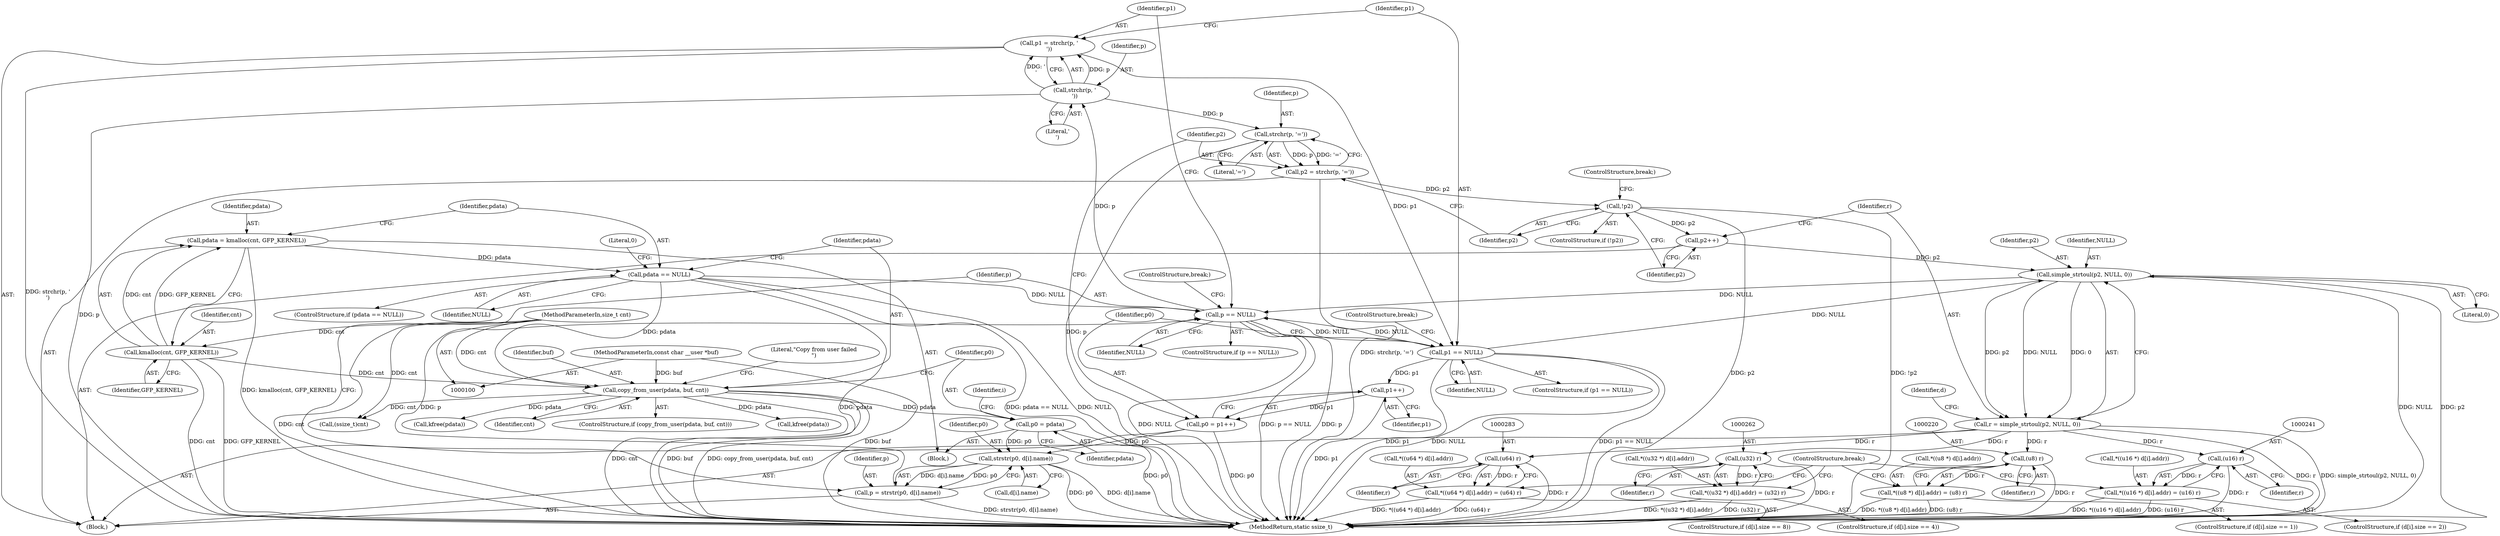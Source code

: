 digraph "1_linux_a497e47d4aec37aaf8f13509f3ef3d1f6a717d88@API" {
"1000171" [label="(Call,p1 = strchr(p, '\n'))"];
"1000173" [label="(Call,strchr(p, '\n'))"];
"1000167" [label="(Call,p == NULL)"];
"1000157" [label="(Call,p = strstr(p0, d[i].name))"];
"1000159" [label="(Call,strstr(p0, d[i].name))"];
"1000181" [label="(Call,p0 = p1++)"];
"1000183" [label="(Call,p1++)"];
"1000177" [label="(Call,p1 == NULL)"];
"1000171" [label="(Call,p1 = strchr(p, '\n'))"];
"1000142" [label="(Call,p0 = pdata)"];
"1000131" [label="(Call,copy_from_user(pdata, buf, cnt))"];
"1000125" [label="(Call,pdata == NULL)"];
"1000119" [label="(Call,pdata = kmalloc(cnt, GFP_KERNEL))"];
"1000121" [label="(Call,kmalloc(cnt, GFP_KERNEL))"];
"1000103" [label="(MethodParameterIn,size_t cnt)"];
"1000102" [label="(MethodParameterIn,const char __user *buf)"];
"1000198" [label="(Call,simple_strtoul(p2, NULL, 0))"];
"1000194" [label="(Call,p2++)"];
"1000191" [label="(Call,!p2)"];
"1000185" [label="(Call,p2 = strchr(p, '='))"];
"1000187" [label="(Call,strchr(p, '='))"];
"1000196" [label="(Call,r = simple_strtoul(p2, NULL, 0))"];
"1000219" [label="(Call,(u8) r)"];
"1000210" [label="(Call,*((u8 *) d[i].addr) = (u8) r)"];
"1000240" [label="(Call,(u16) r)"];
"1000231" [label="(Call,*((u16 *) d[i].addr) = (u16) r)"];
"1000261" [label="(Call,(u32) r)"];
"1000252" [label="(Call,*((u32 *) d[i].addr) = (u32) r)"];
"1000282" [label="(Call,(u64) r)"];
"1000273" [label="(Call,*((u64 *) d[i].addr) = (u64) r)"];
"1000175" [label="(Literal,'\n')"];
"1000143" [label="(Identifier,p0)"];
"1000180" [label="(ControlStructure,break;)"];
"1000161" [label="(Call,d[i].name)"];
"1000169" [label="(Identifier,NULL)"];
"1000119" [label="(Call,pdata = kmalloc(cnt, GFP_KERNEL))"];
"1000159" [label="(Call,strstr(p0, d[i].name))"];
"1000133" [label="(Identifier,buf)"];
"1000191" [label="(Call,!p2)"];
"1000210" [label="(Call,*((u8 *) d[i].addr) = (u8) r)"];
"1000177" [label="(Call,p1 == NULL)"];
"1000183" [label="(Call,p1++)"];
"1000194" [label="(Call,p2++)"];
"1000120" [label="(Identifier,pdata)"];
"1000134" [label="(Identifier,cnt)"];
"1000253" [label="(Call,*((u32 *) d[i].addr))"];
"1000190" [label="(ControlStructure,if (!p2))"];
"1000102" [label="(MethodParameterIn,const char __user *buf)"];
"1000274" [label="(Call,*((u64 *) d[i].addr))"];
"1000273" [label="(Call,*((u64 *) d[i].addr) = (u64) r)"];
"1000197" [label="(Identifier,r)"];
"1000242" [label="(Identifier,r)"];
"1000196" [label="(Call,r = simple_strtoul(p2, NULL, 0))"];
"1000187" [label="(Call,strchr(p, '='))"];
"1000127" [label="(Identifier,NULL)"];
"1000261" [label="(Call,(u32) r)"];
"1000122" [label="(Identifier,cnt)"];
"1000181" [label="(Call,p0 = p1++)"];
"1000206" [label="(Identifier,d)"];
"1000121" [label="(Call,kmalloc(cnt, GFP_KERNEL))"];
"1000131" [label="(Call,copy_from_user(pdata, buf, cnt))"];
"1000284" [label="(Identifier,r)"];
"1000156" [label="(Block,)"];
"1000167" [label="(Call,p == NULL)"];
"1000198" [label="(Call,simple_strtoul(p2, NULL, 0))"];
"1000265" [label="(ControlStructure,if (d[i].size == 8))"];
"1000126" [label="(Identifier,pdata)"];
"1000232" [label="(Call,*((u16 *) d[i].addr))"];
"1000168" [label="(Identifier,p)"];
"1000172" [label="(Identifier,p1)"];
"1000186" [label="(Identifier,p2)"];
"1000142" [label="(Call,p0 = pdata)"];
"1000263" [label="(Identifier,r)"];
"1000231" [label="(Call,*((u16 *) d[i].addr) = (u16) r)"];
"1000166" [label="(ControlStructure,if (p == NULL))"];
"1000244" [label="(ControlStructure,if (d[i].size == 4))"];
"1000144" [label="(Identifier,pdata)"];
"1000282" [label="(Call,(u64) r)"];
"1000285" [label="(ControlStructure,break;)"];
"1000130" [label="(ControlStructure,if (copy_from_user(pdata, buf, cnt)))"];
"1000287" [label="(Call,kfree(pdata))"];
"1000185" [label="(Call,p2 = strchr(p, '='))"];
"1000125" [label="(Call,pdata == NULL)"];
"1000182" [label="(Identifier,p0)"];
"1000223" [label="(ControlStructure,if (d[i].size == 2))"];
"1000189" [label="(Literal,'=')"];
"1000173" [label="(Call,strchr(p, '\n'))"];
"1000147" [label="(Identifier,i)"];
"1000195" [label="(Identifier,p2)"];
"1000192" [label="(Identifier,p2)"];
"1000123" [label="(Identifier,GFP_KERNEL)"];
"1000199" [label="(Identifier,p2)"];
"1000158" [label="(Identifier,p)"];
"1000240" [label="(Call,(u16) r)"];
"1000293" [label="(MethodReturn,static ssize_t)"];
"1000202" [label="(ControlStructure,if (d[i].size == 1))"];
"1000219" [label="(Call,(u8) r)"];
"1000201" [label="(Literal,0)"];
"1000211" [label="(Call,*((u8 *) d[i].addr))"];
"1000132" [label="(Identifier,pdata)"];
"1000105" [label="(Block,)"];
"1000184" [label="(Identifier,p1)"];
"1000176" [label="(ControlStructure,if (p1 == NULL))"];
"1000160" [label="(Identifier,p0)"];
"1000103" [label="(MethodParameterIn,size_t cnt)"];
"1000221" [label="(Identifier,r)"];
"1000174" [label="(Identifier,p)"];
"1000137" [label="(Literal,\"Copy from user failed\n\")"];
"1000171" [label="(Call,p1 = strchr(p, '\n'))"];
"1000193" [label="(ControlStructure,break;)"];
"1000157" [label="(Call,p = strstr(p0, d[i].name))"];
"1000200" [label="(Identifier,NULL)"];
"1000179" [label="(Identifier,NULL)"];
"1000138" [label="(Call,kfree(pdata))"];
"1000170" [label="(ControlStructure,break;)"];
"1000178" [label="(Identifier,p1)"];
"1000124" [label="(ControlStructure,if (pdata == NULL))"];
"1000129" [label="(Literal,0)"];
"1000290" [label="(Call,(ssize_t)cnt)"];
"1000188" [label="(Identifier,p)"];
"1000252" [label="(Call,*((u32 *) d[i].addr) = (u32) r)"];
"1000171" -> "1000156"  [label="AST: "];
"1000171" -> "1000173"  [label="CFG: "];
"1000172" -> "1000171"  [label="AST: "];
"1000173" -> "1000171"  [label="AST: "];
"1000178" -> "1000171"  [label="CFG: "];
"1000171" -> "1000293"  [label="DDG: strchr(p, '\n')"];
"1000173" -> "1000171"  [label="DDG: p"];
"1000173" -> "1000171"  [label="DDG: '\n'"];
"1000171" -> "1000177"  [label="DDG: p1"];
"1000173" -> "1000175"  [label="CFG: "];
"1000174" -> "1000173"  [label="AST: "];
"1000175" -> "1000173"  [label="AST: "];
"1000173" -> "1000293"  [label="DDG: p"];
"1000167" -> "1000173"  [label="DDG: p"];
"1000173" -> "1000187"  [label="DDG: p"];
"1000167" -> "1000166"  [label="AST: "];
"1000167" -> "1000169"  [label="CFG: "];
"1000168" -> "1000167"  [label="AST: "];
"1000169" -> "1000167"  [label="AST: "];
"1000170" -> "1000167"  [label="CFG: "];
"1000172" -> "1000167"  [label="CFG: "];
"1000167" -> "1000293"  [label="DDG: p"];
"1000167" -> "1000293"  [label="DDG: NULL"];
"1000167" -> "1000293"  [label="DDG: p == NULL"];
"1000157" -> "1000167"  [label="DDG: p"];
"1000198" -> "1000167"  [label="DDG: NULL"];
"1000177" -> "1000167"  [label="DDG: NULL"];
"1000125" -> "1000167"  [label="DDG: NULL"];
"1000167" -> "1000177"  [label="DDG: NULL"];
"1000157" -> "1000156"  [label="AST: "];
"1000157" -> "1000159"  [label="CFG: "];
"1000158" -> "1000157"  [label="AST: "];
"1000159" -> "1000157"  [label="AST: "];
"1000168" -> "1000157"  [label="CFG: "];
"1000157" -> "1000293"  [label="DDG: strstr(p0, d[i].name)"];
"1000159" -> "1000157"  [label="DDG: p0"];
"1000159" -> "1000157"  [label="DDG: d[i].name"];
"1000159" -> "1000161"  [label="CFG: "];
"1000160" -> "1000159"  [label="AST: "];
"1000161" -> "1000159"  [label="AST: "];
"1000159" -> "1000293"  [label="DDG: p0"];
"1000159" -> "1000293"  [label="DDG: d[i].name"];
"1000181" -> "1000159"  [label="DDG: p0"];
"1000142" -> "1000159"  [label="DDG: p0"];
"1000181" -> "1000156"  [label="AST: "];
"1000181" -> "1000183"  [label="CFG: "];
"1000182" -> "1000181"  [label="AST: "];
"1000183" -> "1000181"  [label="AST: "];
"1000186" -> "1000181"  [label="CFG: "];
"1000181" -> "1000293"  [label="DDG: p0"];
"1000183" -> "1000181"  [label="DDG: p1"];
"1000183" -> "1000184"  [label="CFG: "];
"1000184" -> "1000183"  [label="AST: "];
"1000183" -> "1000293"  [label="DDG: p1"];
"1000177" -> "1000183"  [label="DDG: p1"];
"1000177" -> "1000176"  [label="AST: "];
"1000177" -> "1000179"  [label="CFG: "];
"1000178" -> "1000177"  [label="AST: "];
"1000179" -> "1000177"  [label="AST: "];
"1000180" -> "1000177"  [label="CFG: "];
"1000182" -> "1000177"  [label="CFG: "];
"1000177" -> "1000293"  [label="DDG: p1"];
"1000177" -> "1000293"  [label="DDG: NULL"];
"1000177" -> "1000293"  [label="DDG: p1 == NULL"];
"1000177" -> "1000198"  [label="DDG: NULL"];
"1000142" -> "1000105"  [label="AST: "];
"1000142" -> "1000144"  [label="CFG: "];
"1000143" -> "1000142"  [label="AST: "];
"1000144" -> "1000142"  [label="AST: "];
"1000147" -> "1000142"  [label="CFG: "];
"1000142" -> "1000293"  [label="DDG: p0"];
"1000131" -> "1000142"  [label="DDG: pdata"];
"1000131" -> "1000130"  [label="AST: "];
"1000131" -> "1000134"  [label="CFG: "];
"1000132" -> "1000131"  [label="AST: "];
"1000133" -> "1000131"  [label="AST: "];
"1000134" -> "1000131"  [label="AST: "];
"1000137" -> "1000131"  [label="CFG: "];
"1000143" -> "1000131"  [label="CFG: "];
"1000131" -> "1000293"  [label="DDG: cnt"];
"1000131" -> "1000293"  [label="DDG: buf"];
"1000131" -> "1000293"  [label="DDG: copy_from_user(pdata, buf, cnt)"];
"1000125" -> "1000131"  [label="DDG: pdata"];
"1000102" -> "1000131"  [label="DDG: buf"];
"1000121" -> "1000131"  [label="DDG: cnt"];
"1000103" -> "1000131"  [label="DDG: cnt"];
"1000131" -> "1000138"  [label="DDG: pdata"];
"1000131" -> "1000287"  [label="DDG: pdata"];
"1000131" -> "1000290"  [label="DDG: cnt"];
"1000125" -> "1000124"  [label="AST: "];
"1000125" -> "1000127"  [label="CFG: "];
"1000126" -> "1000125"  [label="AST: "];
"1000127" -> "1000125"  [label="AST: "];
"1000129" -> "1000125"  [label="CFG: "];
"1000132" -> "1000125"  [label="CFG: "];
"1000125" -> "1000293"  [label="DDG: pdata"];
"1000125" -> "1000293"  [label="DDG: pdata == NULL"];
"1000125" -> "1000293"  [label="DDG: NULL"];
"1000119" -> "1000125"  [label="DDG: pdata"];
"1000119" -> "1000105"  [label="AST: "];
"1000119" -> "1000121"  [label="CFG: "];
"1000120" -> "1000119"  [label="AST: "];
"1000121" -> "1000119"  [label="AST: "];
"1000126" -> "1000119"  [label="CFG: "];
"1000119" -> "1000293"  [label="DDG: kmalloc(cnt, GFP_KERNEL)"];
"1000121" -> "1000119"  [label="DDG: cnt"];
"1000121" -> "1000119"  [label="DDG: GFP_KERNEL"];
"1000121" -> "1000123"  [label="CFG: "];
"1000122" -> "1000121"  [label="AST: "];
"1000123" -> "1000121"  [label="AST: "];
"1000121" -> "1000293"  [label="DDG: GFP_KERNEL"];
"1000121" -> "1000293"  [label="DDG: cnt"];
"1000103" -> "1000121"  [label="DDG: cnt"];
"1000103" -> "1000100"  [label="AST: "];
"1000103" -> "1000293"  [label="DDG: cnt"];
"1000103" -> "1000290"  [label="DDG: cnt"];
"1000102" -> "1000100"  [label="AST: "];
"1000102" -> "1000293"  [label="DDG: buf"];
"1000198" -> "1000196"  [label="AST: "];
"1000198" -> "1000201"  [label="CFG: "];
"1000199" -> "1000198"  [label="AST: "];
"1000200" -> "1000198"  [label="AST: "];
"1000201" -> "1000198"  [label="AST: "];
"1000196" -> "1000198"  [label="CFG: "];
"1000198" -> "1000293"  [label="DDG: NULL"];
"1000198" -> "1000293"  [label="DDG: p2"];
"1000198" -> "1000196"  [label="DDG: p2"];
"1000198" -> "1000196"  [label="DDG: NULL"];
"1000198" -> "1000196"  [label="DDG: 0"];
"1000194" -> "1000198"  [label="DDG: p2"];
"1000194" -> "1000156"  [label="AST: "];
"1000194" -> "1000195"  [label="CFG: "];
"1000195" -> "1000194"  [label="AST: "];
"1000197" -> "1000194"  [label="CFG: "];
"1000191" -> "1000194"  [label="DDG: p2"];
"1000191" -> "1000190"  [label="AST: "];
"1000191" -> "1000192"  [label="CFG: "];
"1000192" -> "1000191"  [label="AST: "];
"1000193" -> "1000191"  [label="CFG: "];
"1000195" -> "1000191"  [label="CFG: "];
"1000191" -> "1000293"  [label="DDG: !p2"];
"1000191" -> "1000293"  [label="DDG: p2"];
"1000185" -> "1000191"  [label="DDG: p2"];
"1000185" -> "1000156"  [label="AST: "];
"1000185" -> "1000187"  [label="CFG: "];
"1000186" -> "1000185"  [label="AST: "];
"1000187" -> "1000185"  [label="AST: "];
"1000192" -> "1000185"  [label="CFG: "];
"1000185" -> "1000293"  [label="DDG: strchr(p, '=')"];
"1000187" -> "1000185"  [label="DDG: p"];
"1000187" -> "1000185"  [label="DDG: '='"];
"1000187" -> "1000189"  [label="CFG: "];
"1000188" -> "1000187"  [label="AST: "];
"1000189" -> "1000187"  [label="AST: "];
"1000187" -> "1000293"  [label="DDG: p"];
"1000196" -> "1000156"  [label="AST: "];
"1000197" -> "1000196"  [label="AST: "];
"1000206" -> "1000196"  [label="CFG: "];
"1000196" -> "1000293"  [label="DDG: r"];
"1000196" -> "1000293"  [label="DDG: simple_strtoul(p2, NULL, 0)"];
"1000196" -> "1000219"  [label="DDG: r"];
"1000196" -> "1000240"  [label="DDG: r"];
"1000196" -> "1000261"  [label="DDG: r"];
"1000196" -> "1000282"  [label="DDG: r"];
"1000219" -> "1000210"  [label="AST: "];
"1000219" -> "1000221"  [label="CFG: "];
"1000220" -> "1000219"  [label="AST: "];
"1000221" -> "1000219"  [label="AST: "];
"1000210" -> "1000219"  [label="CFG: "];
"1000219" -> "1000293"  [label="DDG: r"];
"1000219" -> "1000210"  [label="DDG: r"];
"1000210" -> "1000202"  [label="AST: "];
"1000211" -> "1000210"  [label="AST: "];
"1000285" -> "1000210"  [label="CFG: "];
"1000210" -> "1000293"  [label="DDG: (u8) r"];
"1000210" -> "1000293"  [label="DDG: *((u8 *) d[i].addr)"];
"1000240" -> "1000231"  [label="AST: "];
"1000240" -> "1000242"  [label="CFG: "];
"1000241" -> "1000240"  [label="AST: "];
"1000242" -> "1000240"  [label="AST: "];
"1000231" -> "1000240"  [label="CFG: "];
"1000240" -> "1000293"  [label="DDG: r"];
"1000240" -> "1000231"  [label="DDG: r"];
"1000231" -> "1000223"  [label="AST: "];
"1000232" -> "1000231"  [label="AST: "];
"1000285" -> "1000231"  [label="CFG: "];
"1000231" -> "1000293"  [label="DDG: (u16) r"];
"1000231" -> "1000293"  [label="DDG: *((u16 *) d[i].addr)"];
"1000261" -> "1000252"  [label="AST: "];
"1000261" -> "1000263"  [label="CFG: "];
"1000262" -> "1000261"  [label="AST: "];
"1000263" -> "1000261"  [label="AST: "];
"1000252" -> "1000261"  [label="CFG: "];
"1000261" -> "1000293"  [label="DDG: r"];
"1000261" -> "1000252"  [label="DDG: r"];
"1000252" -> "1000244"  [label="AST: "];
"1000253" -> "1000252"  [label="AST: "];
"1000285" -> "1000252"  [label="CFG: "];
"1000252" -> "1000293"  [label="DDG: *((u32 *) d[i].addr)"];
"1000252" -> "1000293"  [label="DDG: (u32) r"];
"1000282" -> "1000273"  [label="AST: "];
"1000282" -> "1000284"  [label="CFG: "];
"1000283" -> "1000282"  [label="AST: "];
"1000284" -> "1000282"  [label="AST: "];
"1000273" -> "1000282"  [label="CFG: "];
"1000282" -> "1000293"  [label="DDG: r"];
"1000282" -> "1000273"  [label="DDG: r"];
"1000273" -> "1000265"  [label="AST: "];
"1000274" -> "1000273"  [label="AST: "];
"1000285" -> "1000273"  [label="CFG: "];
"1000273" -> "1000293"  [label="DDG: (u64) r"];
"1000273" -> "1000293"  [label="DDG: *((u64 *) d[i].addr)"];
}
